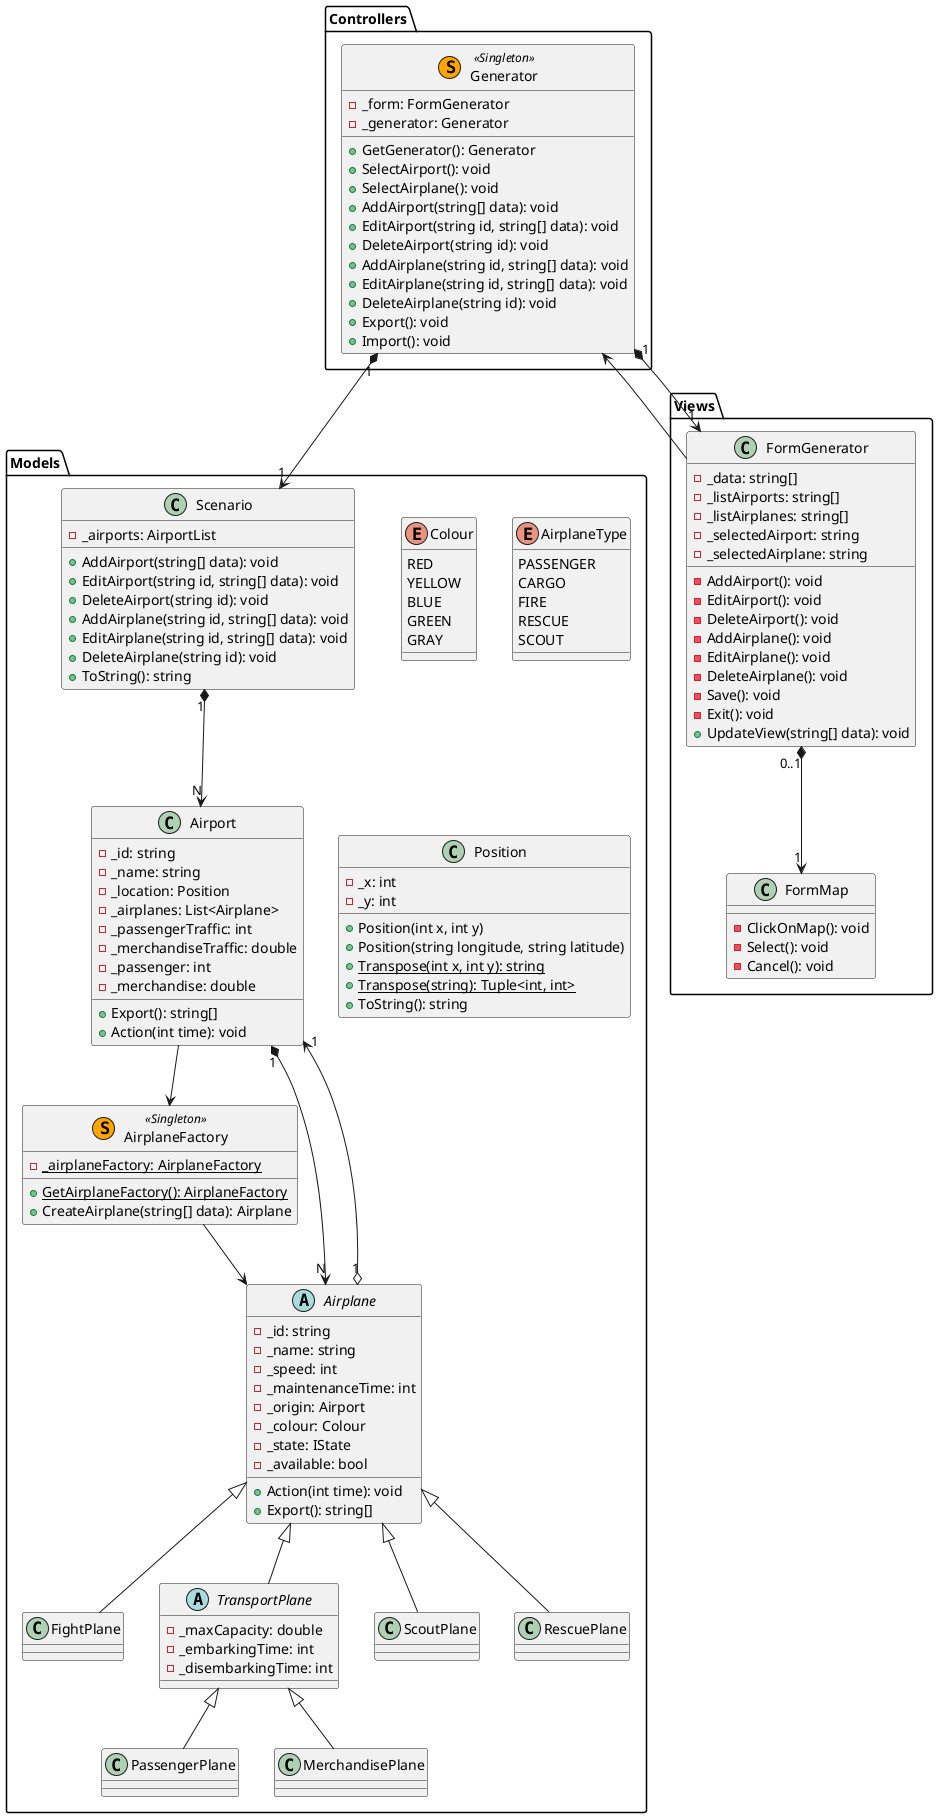 @startuml Generator

package Models {
    ' ----------------------------------- '
    ' -- Enum                          -- '
    ' Red = Rescue
    ' Yellow = Fires
    ' Blue = Cargo
    ' Green = Passenger
    ' Gray = Observer
    enum Colour {
        RED
        YELLOW
        BLUE
        GREEN
        GRAY
    }
    
    enum AirplaneType {
        PASSENGER
        CARGO
        FIRE
        RESCUE
        SCOUT
    }

    class Position {
        - _x: int
        - _y: int
        + Position(int x, int y)
        + Position(string longitude, string latitude)
        + {static} Transpose(int x, int y): string
        + {static} Transpose(string): Tuple<int, int>
        + ToString(): string
    }

    class Scenario {
        - _airports: AirportList
        + AddAirport(string[] data): void
        + EditAirport(string id, string[] data): void
        + DeleteAirport(string id): void
        + AddAirplane(string id, string[] data): void
        + EditAirplane(string id, string[] data): void
        + DeleteAirplane(string id): void
        + ToString(): string
    }
    
    ' -----------------------------------'
    ' -- Airport Management           -- '
    'package "Airplanes and Airports" {
        class Airport {
            - _id: string
            - _name: string
            - _location: Position
            - _airplanes: List<Airplane>
            - _passengerTraffic: int
            - _merchandiseTraffic: double
            - _passenger: int
            - _merchandise: double
            + Export(): string[]
            + Action(int time): void
        }
    
    ' -----------------------------------'
    ' -- Airplane Management          -- '
        class AirplaneFactory << (S,orange) Singleton>> {
            - {static} _airplaneFactory: AirplaneFactory
            + {static} GetAirplaneFactory(): AirplaneFactory
            + CreateAirplane(string[] data): Airplane
        }

        abstract class Airplane {
            - _id: string
            - _name: string
            - _speed: int
            - _maintenanceTime: int
            - _origin: Airport
            - _colour: Colour 
            - _state: IState
            - _available: bool
            + Action(int time): void
            + Export(): string[]
        }

        class FightPlane extends Airplane{
        }
        
        abstract class TransportPlane extends Airplane {
            - _maxCapacity: double
            - _embarkingTime: int
            - _disembarkingTime: int
        }
        
        class PassengerPlane extends TransportPlane {
        }
        
        class MerchandisePlane extends TransportPlane {
        }
        
        class ScoutPlane extends Airplane{
        }
        
        class RescuePlane extends Airplane{
        }
    '}
    
    ' -----------------------------------'
    ' -- Airplane States              -- '
    
/'
    package "Airplane States" {
        interface IState {
            + Action(int time): void
        }
        
        abstract class Flying implements IState {
            - _current: Position
            - _angle: int
            - _destination: Position
        }
        
        abstract Grounded implements IState {
        }
        
        abstract AtAirport extends Grounded {
            - _time: int
            - _capacity : double
            + Action(int time): void
        }
        
        class Embark extends AtAirport {
            + Action(int time): void
        }
        
        class Disembark extends AtAirport {
            + Action(int time): void
        }
        
        class Standby extends Grounded {
            + Action(int time): void
        }
        
        class Maintenance extends Grounded {
            - _maintenanceOver: int
            + Action(int time): void
        }
        
        class Transport extends Flying {
            - _event : EventClient
            - _capacity : double
            + Action(int time): void
        }
        
        class Fight extends Flying {
            - _event : EventFight
            + Action(int time): void
        }
        
        class Rescue extends Flying {
            - _event : EventRescue
            + Action(int time): void
        }
        class Scout extends Flying {
            - _event : EventScout
            + Action(int time): void
            - GeneratePath(Position position): List<Position>
        }
    }
'/
}

package Controllers {
    class Generator << (S,orange) Singleton>> {
        - _form: FormGenerator
        - _generator: Generator
        + GetGenerator(): Generator
        + SelectAirport(): void
        + SelectAirplane(): void
        + AddAirport(string[] data): void
        + EditAirport(string id, string[] data): void
        + DeleteAirport(string id): void
        + AddAirplane(string id, string[] data): void
        + EditAirplane(string id, string[] data): void
        + DeleteAirplane(string id): void
        + Export(): void
        + Import(): void
    }
}

package Views {
    class FormMap {
        - ClickOnMap(): void
        - Select(): void
        - Cancel(): void
    }
    class FormGenerator {
        - _data: string[]
        - _listAirports: string[]
        - _listAirplanes: string[]
        - _selectedAirport: string
        - _selectedAirplane: string
        - AddAirport(): void
        - EditAirport(): void
        - DeleteAirport(): void
        - AddAirplane(): void
        - EditAirplane(): void
        - DeleteAirplane(): void
        - Save(): void
        - Exit(): void
        + UpdateView(string[] data): void
    }
}

' Relations
' - Global
' -- Controller and View
Generator "1" *--> "1" FormGenerator
FormGenerator --> Generator
' -- Controller and Model
Generator "1" *--> "1" Scenario

' - View
FormGenerator "0..1" *--> "1" FormMap

' - Model
' -- Scenario
Scenario "1" *-d-> "N" Airport

' -- Airport
Airport -d-> AirplaneFactory
Airport "1" *--> "N" Airplane

' -- Airplane
AirplaneFactory --> Airplane
Airplane "1" o--> "1" Airport
' Airplane "1" o-u-> "1" IState

@enduml
